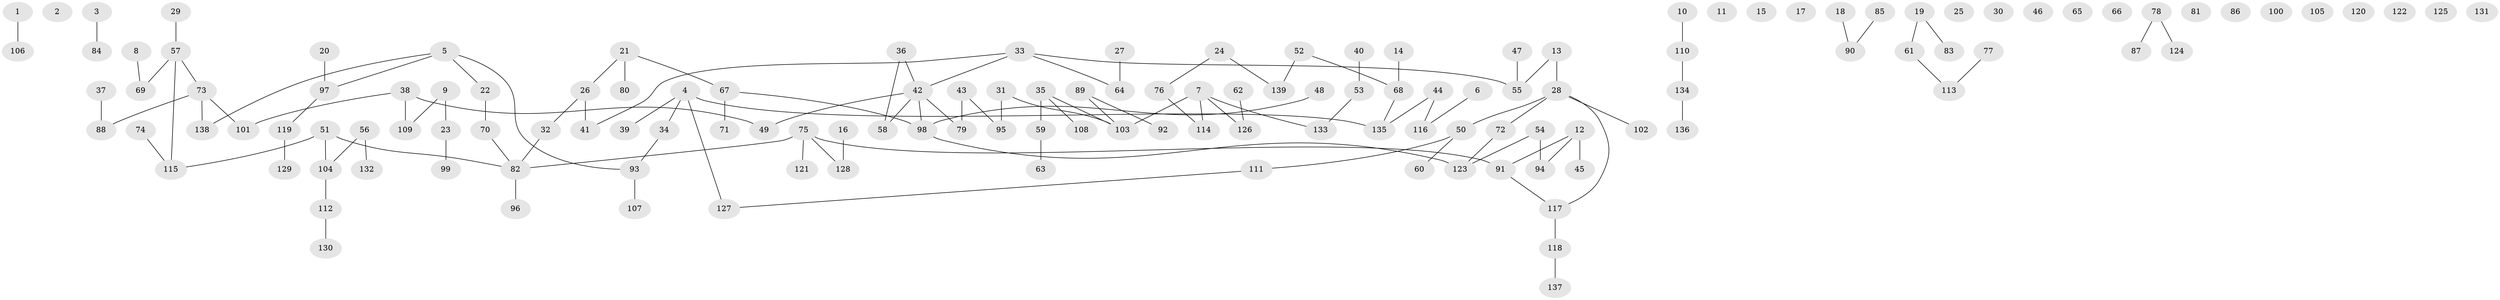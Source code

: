 // coarse degree distribution, {2: 0.2222222222222222, 4: 0.16666666666666666, 3: 0.2777777777777778, 1: 0.3333333333333333}
// Generated by graph-tools (version 1.1) at 2025/35/03/04/25 23:35:49]
// undirected, 139 vertices, 124 edges
graph export_dot {
  node [color=gray90,style=filled];
  1;
  2;
  3;
  4;
  5;
  6;
  7;
  8;
  9;
  10;
  11;
  12;
  13;
  14;
  15;
  16;
  17;
  18;
  19;
  20;
  21;
  22;
  23;
  24;
  25;
  26;
  27;
  28;
  29;
  30;
  31;
  32;
  33;
  34;
  35;
  36;
  37;
  38;
  39;
  40;
  41;
  42;
  43;
  44;
  45;
  46;
  47;
  48;
  49;
  50;
  51;
  52;
  53;
  54;
  55;
  56;
  57;
  58;
  59;
  60;
  61;
  62;
  63;
  64;
  65;
  66;
  67;
  68;
  69;
  70;
  71;
  72;
  73;
  74;
  75;
  76;
  77;
  78;
  79;
  80;
  81;
  82;
  83;
  84;
  85;
  86;
  87;
  88;
  89;
  90;
  91;
  92;
  93;
  94;
  95;
  96;
  97;
  98;
  99;
  100;
  101;
  102;
  103;
  104;
  105;
  106;
  107;
  108;
  109;
  110;
  111;
  112;
  113;
  114;
  115;
  116;
  117;
  118;
  119;
  120;
  121;
  122;
  123;
  124;
  125;
  126;
  127;
  128;
  129;
  130;
  131;
  132;
  133;
  134;
  135;
  136;
  137;
  138;
  139;
  1 -- 106;
  3 -- 84;
  4 -- 34;
  4 -- 39;
  4 -- 127;
  4 -- 135;
  5 -- 22;
  5 -- 93;
  5 -- 97;
  5 -- 138;
  6 -- 116;
  7 -- 103;
  7 -- 114;
  7 -- 126;
  7 -- 133;
  8 -- 69;
  9 -- 23;
  9 -- 109;
  10 -- 110;
  12 -- 45;
  12 -- 91;
  12 -- 94;
  13 -- 28;
  13 -- 55;
  14 -- 68;
  16 -- 128;
  18 -- 90;
  19 -- 61;
  19 -- 83;
  20 -- 97;
  21 -- 26;
  21 -- 67;
  21 -- 80;
  22 -- 70;
  23 -- 99;
  24 -- 76;
  24 -- 139;
  26 -- 32;
  26 -- 41;
  27 -- 64;
  28 -- 50;
  28 -- 72;
  28 -- 102;
  28 -- 117;
  29 -- 57;
  31 -- 95;
  31 -- 103;
  32 -- 82;
  33 -- 41;
  33 -- 42;
  33 -- 55;
  33 -- 64;
  34 -- 93;
  35 -- 59;
  35 -- 103;
  35 -- 108;
  36 -- 42;
  36 -- 58;
  37 -- 88;
  38 -- 49;
  38 -- 101;
  38 -- 109;
  40 -- 53;
  42 -- 49;
  42 -- 58;
  42 -- 79;
  42 -- 98;
  43 -- 79;
  43 -- 95;
  44 -- 116;
  44 -- 135;
  47 -- 55;
  48 -- 98;
  50 -- 60;
  50 -- 111;
  51 -- 82;
  51 -- 104;
  51 -- 115;
  52 -- 68;
  52 -- 139;
  53 -- 133;
  54 -- 94;
  54 -- 123;
  56 -- 104;
  56 -- 132;
  57 -- 69;
  57 -- 73;
  57 -- 115;
  59 -- 63;
  61 -- 113;
  62 -- 126;
  67 -- 71;
  67 -- 98;
  68 -- 135;
  70 -- 82;
  72 -- 123;
  73 -- 88;
  73 -- 101;
  73 -- 138;
  74 -- 115;
  75 -- 82;
  75 -- 91;
  75 -- 121;
  75 -- 128;
  76 -- 114;
  77 -- 113;
  78 -- 87;
  78 -- 124;
  82 -- 96;
  85 -- 90;
  89 -- 92;
  89 -- 103;
  91 -- 117;
  93 -- 107;
  97 -- 119;
  98 -- 123;
  104 -- 112;
  110 -- 134;
  111 -- 127;
  112 -- 130;
  117 -- 118;
  118 -- 137;
  119 -- 129;
  134 -- 136;
}
